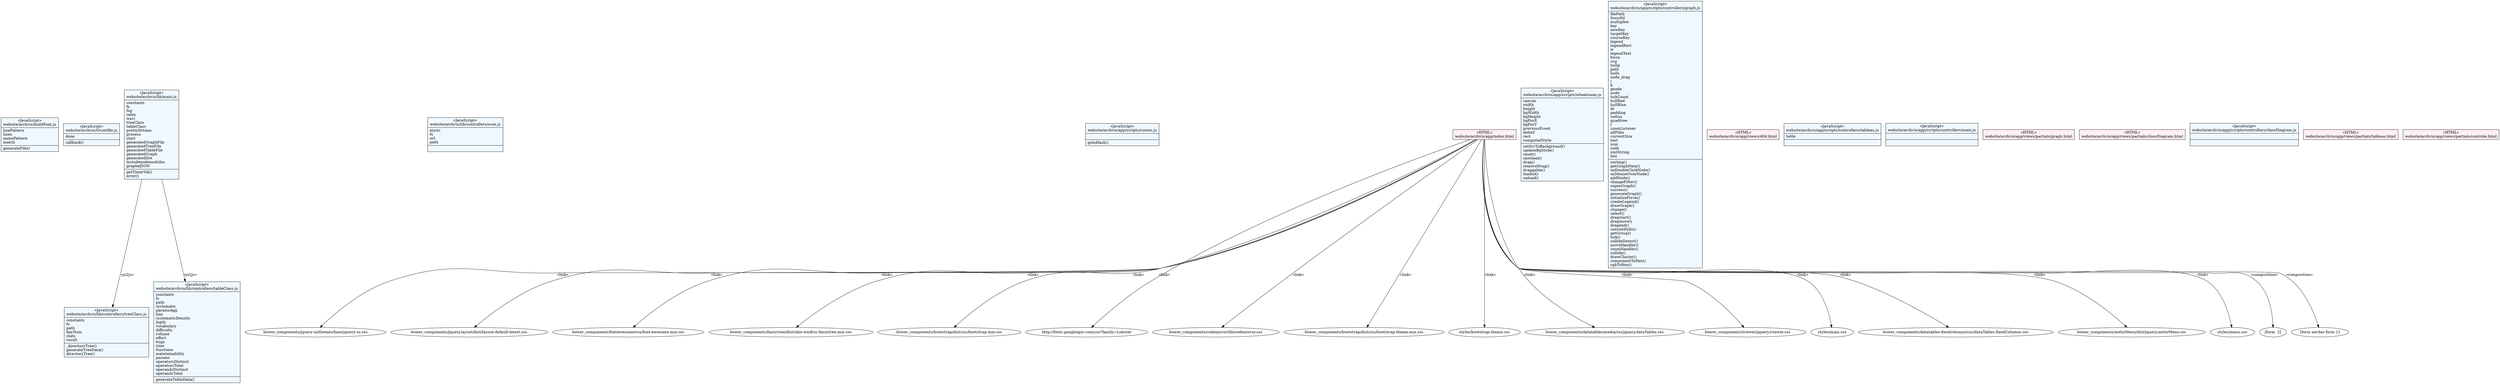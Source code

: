 digraph G {
  "website/archvis/buildFont.js" [ label = "{&laquo;JavaScript»\nwebsite/archvis/buildFont.js|linePattern\llines\lnamePattern\lmatch\l|generateFile()\l}", shape = record, style = "filled", fillcolor = "aliceblue" ];
  "website/archvis/Gruntfile.js" [ label = "{&laquo;JavaScript»\nwebsite/archvis/Gruntfile.js|done\l|callback()\l}", shape = record, style = "filled", fillcolor = "aliceblue" ];
  "website/archvis/lib/controllers/treeClass.js" [ label = "{&laquo;JavaScript»\nwebsite/archvis/lib/controllers/treeClass.js|constants\lfs\lpath\lkeyNum\lstats\lresult\l|_directoryTree()\lgenerateTreeData()\ldirectoryTree()\l}", shape = record, style = "filled", fillcolor = "aliceblue" ];
  "website/archvis/lib/controllers/scan.js" [ label = "{&laquo;JavaScript»\nwebsite/archvis/lib/controllers/scan.js|async\lfs\lurl\lpath\l|\l}", shape = record, style = "filled", fillcolor = "aliceblue" ];
  "website/archvis/app/scripts/routes.js" [ label = "{&laquo;JavaScript»\nwebsite/archvis/app/scripts/routes.js|\l|gotoHash()\l}", shape = record, style = "filled", fillcolor = "aliceblue" ];
  "website/archvis/lib/controllers/tableClass.js" [ label = "{&laquo;JavaScript»\nwebsite/archvis/lib/controllers/tableClass.js|constants\lfs\lpath\lcyclomatic\lparamsAgg\lline\lcyclomaticDensity\llngth\lvocabulary\ldifficulty\lvolume\leffort\lbugs\ltime\lfunctions\lmaintainability\lparams\loperatorsDistinct\loperatorsTotal\loperandsDistinct\loperandsTotal\l|generateTableData()\l}", shape = record, style = "filled", fillcolor = "aliceblue" ];
  "website/archvis/lib/main.js" [ label = "{&laquo;JavaScript»\nwebsite/archvis/lib/main.js|constants\lfs\lfsg\lrelex\lwavi\ltreeClass\ltableClass\lprettyHrtime\lprocess\lstart\lgeneratedGraphFile\lgeneratedTreeFile\lgeneratedTableFile\lgeneratedGraph\lgeneratedDot\lincludenodemodules\lgrapheJSON\l|getTimerVal()\lerror()\l}", shape = record, style = "filled", fillcolor = "aliceblue" ];
  "website/archvis/app/index.html" [ label = "{&laquo;HTML»\nwebsite/archvis/app/index.html}", shape = record, style = "filled", fillcolor = "lavenderblush" ];
  "website/archvis/app/scripts/wheelzoom.js" [ label = "{&laquo;JavaScript»\nwebsite/archvis/app/scripts/wheelzoom.js|canvas\lwidth\lheight\lbgWidth\lbgHeight\lbgPosX\lbgPosY\lpreviousEvent\ldeltaY\lrect\lcomputedStyle\l|setSrcToBackground()\lupdateBgStyle()\lreset()\lonwheel()\ldrag()\lremoveDrag()\ldraggable()\lloaded()\lonload()\l}", shape = record, style = "filled", fillcolor = "aliceblue" ];
  "website/archvis/app/scripts/controllers/graph.js" [ label = "{&laquo;JavaScript»\nwebsite/archvis/app/scripts/controllers/graph.js|filePath\lfoundId\lmultiplier\lkey\lnewKey\ltargetKey\lsourceKey\llegend\llegendRect\lw\llegendText\lforce\lsvg\lhullg\lpath\lhulls\lnode_drag\li\lk\lgnode\lnode\ltickCount\lhullRed\lhullBlue\ldr\lpadding\lradius\lquadtree\ll\lzoomListener\lallFiles\lcurrentSize\ltext\licon\lcode\lxmlString\lhex\l|sorting()\lgetGraphData()\lonDoubleClickNode()\lonMouseOverNode()\laddNode()\lchangeFilter()\lregenGraph()\lsuccess()\lgenerateGraph()\linitializeForce()\lcreateLegend()\ldrawGraph()\lchange()\lselect()\ldragstart()\ldragmove()\ldragend()\lconvexHulls()\lgetGroup()\ltick()\lcollideDetect()\lmoveHandler()\lzoomHandler()\lcollide()\ldrawCluster()\lcomponentToHex()\lrgbToHex()\l}", shape = record, style = "filled", fillcolor = "aliceblue" ];
  "website/archvis/app/views/404.html" [ label = "{&laquo;HTML»\nwebsite/archvis/app/views/404.html}", shape = record, style = "filled", fillcolor = "lavenderblush" ];
  "website/archvis/app/scripts/controllers/tableau.js" [ label = "{&laquo;JavaScript»\nwebsite/archvis/app/scripts/controllers/tableau.js|table\l|\l}", shape = record, style = "filled", fillcolor = "aliceblue" ];
  "website/archvis/app/scripts/controllers/main.js" [ label = "{&laquo;JavaScript»\nwebsite/archvis/app/scripts/controllers/main.js|\l|\l}", shape = record, style = "filled", fillcolor = "aliceblue" ];
  "website/archvis/app/views/partials/graph.html" [ label = "{&laquo;HTML»\nwebsite/archvis/app/views/partials/graph.html}", shape = record, style = "filled", fillcolor = "lavenderblush" ];
  "website/archvis/app/views/partials/classDiagram.html" [ label = "{&laquo;HTML»\nwebsite/archvis/app/views/partials/classDiagram.html}", shape = record, style = "filled", fillcolor = "lavenderblush" ];
  "website/archvis/app/scripts/controllers/classDiagram.js" [ label = "{&laquo;JavaScript»\nwebsite/archvis/app/scripts/controllers/classDiagram.js|\l|\l}", shape = record, style = "filled", fillcolor = "aliceblue" ];
  "website/archvis/app/views/partials/tableau.html" [ label = "{&laquo;HTML»\nwebsite/archvis/app/views/partials/tableau.html}", shape = record, style = "filled", fillcolor = "lavenderblush" ];
  "website/archvis/app/views/partials/controle.html" [ label = "{&laquo;HTML»\nwebsite/archvis/app/views/partials/controle.html}", shape = record, style = "filled", fillcolor = "lavenderblush" ];
  "bower_components/jquery-ui/themes/base/jquery-ui.css";
  "bower_components/jquery.layout/dist/layout-default-latest.css";
  "bower_components/fontawesome/css/font-awesome.min.css";
  "bower_components/fancytree/dist/skin-win8/ui.fancytree.min.css";
  "bower_components/bootstrap/dist/css/bootstrap.min.css";
  "http://fonts.googleapis.com/css?family=Lobster";
  "bower_components/codemirror/lib/codemirror.css";
  "bower_components/bootstrap/dist/css/bootstrap-theme.min.css";
  "styles/bootstrap-theme.css";
  "bower_components/datatables/media/css/jquery.dataTables.css";
  "bower_components/iviewer/jquery.iviewer.css";
  "styles/main.css";
  "bower_components/datatables-fixedcolumns/css/dataTables.fixedColumns.css";
  "bower_components/metisMenu/dist/jquery.metisMenu.css";
  "styles/menu.css";
  "[form  2]";
  "[form navbar-form 1]";
  "website/archvis/app/index.html" -> "bower_components/jquery-ui/themes/base/jquery-ui.css" [ label = "«link»" ];
  "website/archvis/app/index.html" -> "bower_components/jquery.layout/dist/layout-default-latest.css" [ label = "«link»" ];
  "website/archvis/app/index.html" -> "bower_components/fontawesome/css/font-awesome.min.css" [ label = "«link»" ];
  "website/archvis/app/index.html" -> "bower_components/fancytree/dist/skin-win8/ui.fancytree.min.css" [ label = "«link»" ];
  "website/archvis/app/index.html" -> "bower_components/bootstrap/dist/css/bootstrap.min.css" [ label = "«link»" ];
  "website/archvis/app/index.html" -> "http://fonts.googleapis.com/css?family=Lobster" [ label = "«link»" ];
  "website/archvis/app/index.html" -> "bower_components/codemirror/lib/codemirror.css" [ label = "«link»" ];
  "website/archvis/app/index.html" -> "bower_components/bootstrap/dist/css/bootstrap-theme.min.css" [ label = "«link»" ];
  "website/archvis/app/index.html" -> "styles/bootstrap-theme.css" [ label = "«link»" ];
  "website/archvis/app/index.html" -> "bower_components/datatables/media/css/jquery.dataTables.css" [ label = "«link»" ];
  "website/archvis/app/index.html" -> "bower_components/iviewer/jquery.iviewer.css" [ label = "«link»" ];
  "website/archvis/app/index.html" -> "styles/main.css" [ label = "«link»" ];
  "website/archvis/app/index.html" -> "bower_components/datatables-fixedcolumns/css/dataTables.fixedColumns.css" [ label = "«link»" ];
  "website/archvis/app/index.html" -> "bower_components/metisMenu/dist/jquery.metisMenu.css" [ label = "«link»" ];
  "website/archvis/app/index.html" -> "styles/menu.css" [ label = "«link»" ];
  "website/archvis/lib/main.js" -> "website/archvis/lib/controllers/treeClass.js" [ label = "«js2js»" ];
  "website/archvis/lib/main.js" -> "website/archvis/lib/controllers/tableClass.js" [ label = "«js2js»" ];
  "website/archvis/app/index.html" -> "[form  2]" [ label = "«composition»" ];
  "website/archvis/app/index.html" -> "[form navbar-form 1]" [ label = "«composition»" ];
}
